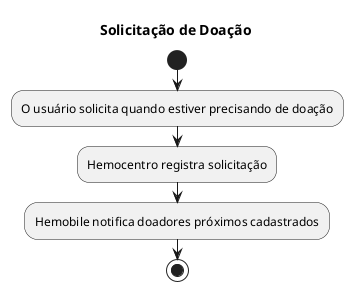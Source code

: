 @startuml HEMOBILE
start

title Solicitação de Doação

:O usuário solicita quando estiver precisando de doação;

:Hemocentro registra solicitação;

:Hemobile notifica doadores próximos cadastrados;
stop
@enduml